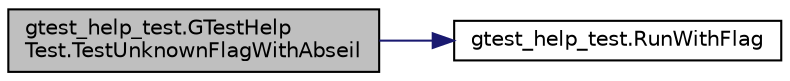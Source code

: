 digraph "gtest_help_test.GTestHelpTest.TestUnknownFlagWithAbseil"
{
 // LATEX_PDF_SIZE
  bgcolor="transparent";
  edge [fontname="Helvetica",fontsize="10",labelfontname="Helvetica",labelfontsize="10"];
  node [fontname="Helvetica",fontsize="10",shape=record];
  rankdir="LR";
  Node1 [label="gtest_help_test.GTestHelp\lTest.TestUnknownFlagWithAbseil",height=0.2,width=0.4,color="black", fillcolor="grey75", style="filled", fontcolor="black",tooltip=" "];
  Node1 -> Node2 [color="midnightblue",fontsize="10",style="solid",fontname="Helvetica"];
  Node2 [label="gtest_help_test.RunWithFlag",height=0.2,width=0.4,color="black",URL="$namespacegtest__help__test.html#a3d369750dac11a6dca523139fe1e6c86",tooltip=" "];
}
